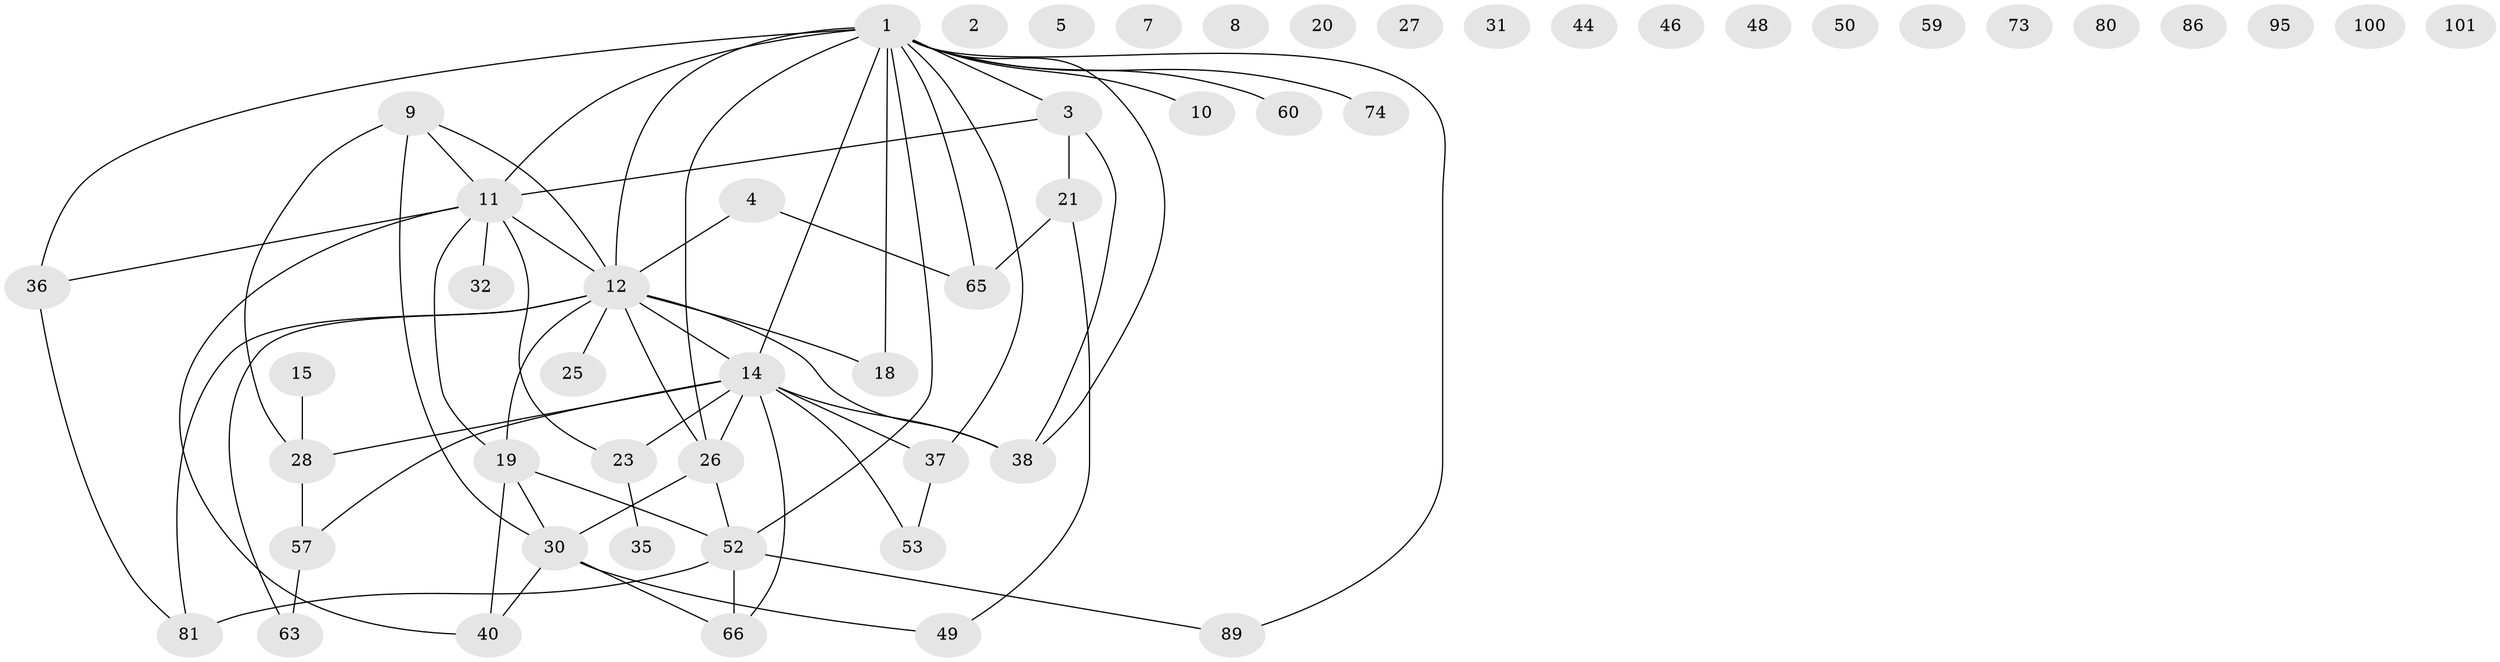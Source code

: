 // original degree distribution, {3: 0.1619047619047619, 0: 0.1523809523809524, 4: 0.1523809523809524, 2: 0.2761904761904762, 1: 0.1619047619047619, 7: 0.01904761904761905, 5: 0.047619047619047616, 6: 0.01904761904761905, 9: 0.009523809523809525}
// Generated by graph-tools (version 1.1) at 2025/12/03/09/25 04:12:54]
// undirected, 52 vertices, 65 edges
graph export_dot {
graph [start="1"]
  node [color=gray90,style=filled];
  1 [super="+16+17"];
  2;
  3 [super="+64+96+13+6"];
  4;
  5 [super="+22"];
  7;
  8;
  9 [super="+41"];
  10;
  11 [super="+62+55"];
  12 [super="+70+39"];
  14 [super="+34"];
  15;
  18;
  19 [super="+51"];
  20;
  21 [super="+24"];
  23;
  25;
  26 [super="+68+88+29"];
  27;
  28 [super="+75"];
  30 [super="+90+94"];
  31 [super="+43"];
  32;
  35 [super="+98"];
  36 [super="+83"];
  37;
  38 [super="+47+61"];
  40;
  44;
  46;
  48;
  49 [super="+54+56"];
  50;
  52 [super="+76+77"];
  53 [super="+84"];
  57 [super="+69"];
  59;
  60;
  63;
  65 [super="+71"];
  66 [super="+72"];
  73;
  74;
  80;
  81;
  86;
  89;
  95;
  100;
  101;
  1 -- 65;
  1 -- 3;
  1 -- 36;
  1 -- 37;
  1 -- 38;
  1 -- 10;
  1 -- 11 [weight=2];
  1 -- 12;
  1 -- 74;
  1 -- 14 [weight=4];
  1 -- 52 [weight=2];
  1 -- 89;
  1 -- 26;
  1 -- 60;
  1 -- 18;
  3 -- 21 [weight=2];
  3 -- 11;
  3 -- 38;
  4 -- 12;
  4 -- 65;
  9 -- 12;
  9 -- 28;
  9 -- 30;
  9 -- 11;
  11 -- 23;
  11 -- 32;
  11 -- 19;
  11 -- 36;
  11 -- 40;
  11 -- 12;
  12 -- 81;
  12 -- 19;
  12 -- 14;
  12 -- 18;
  12 -- 38;
  12 -- 25;
  12 -- 63;
  12 -- 26;
  14 -- 37;
  14 -- 38;
  14 -- 53;
  14 -- 23;
  14 -- 57;
  14 -- 26 [weight=2];
  14 -- 28;
  14 -- 66;
  15 -- 28;
  19 -- 40;
  19 -- 30;
  19 -- 52;
  21 -- 49;
  21 -- 65;
  23 -- 35;
  26 -- 30;
  26 -- 52;
  28 -- 57;
  30 -- 40;
  30 -- 49;
  30 -- 66;
  36 -- 81;
  37 -- 53;
  52 -- 66;
  52 -- 81;
  52 -- 89;
  57 -- 63;
}
